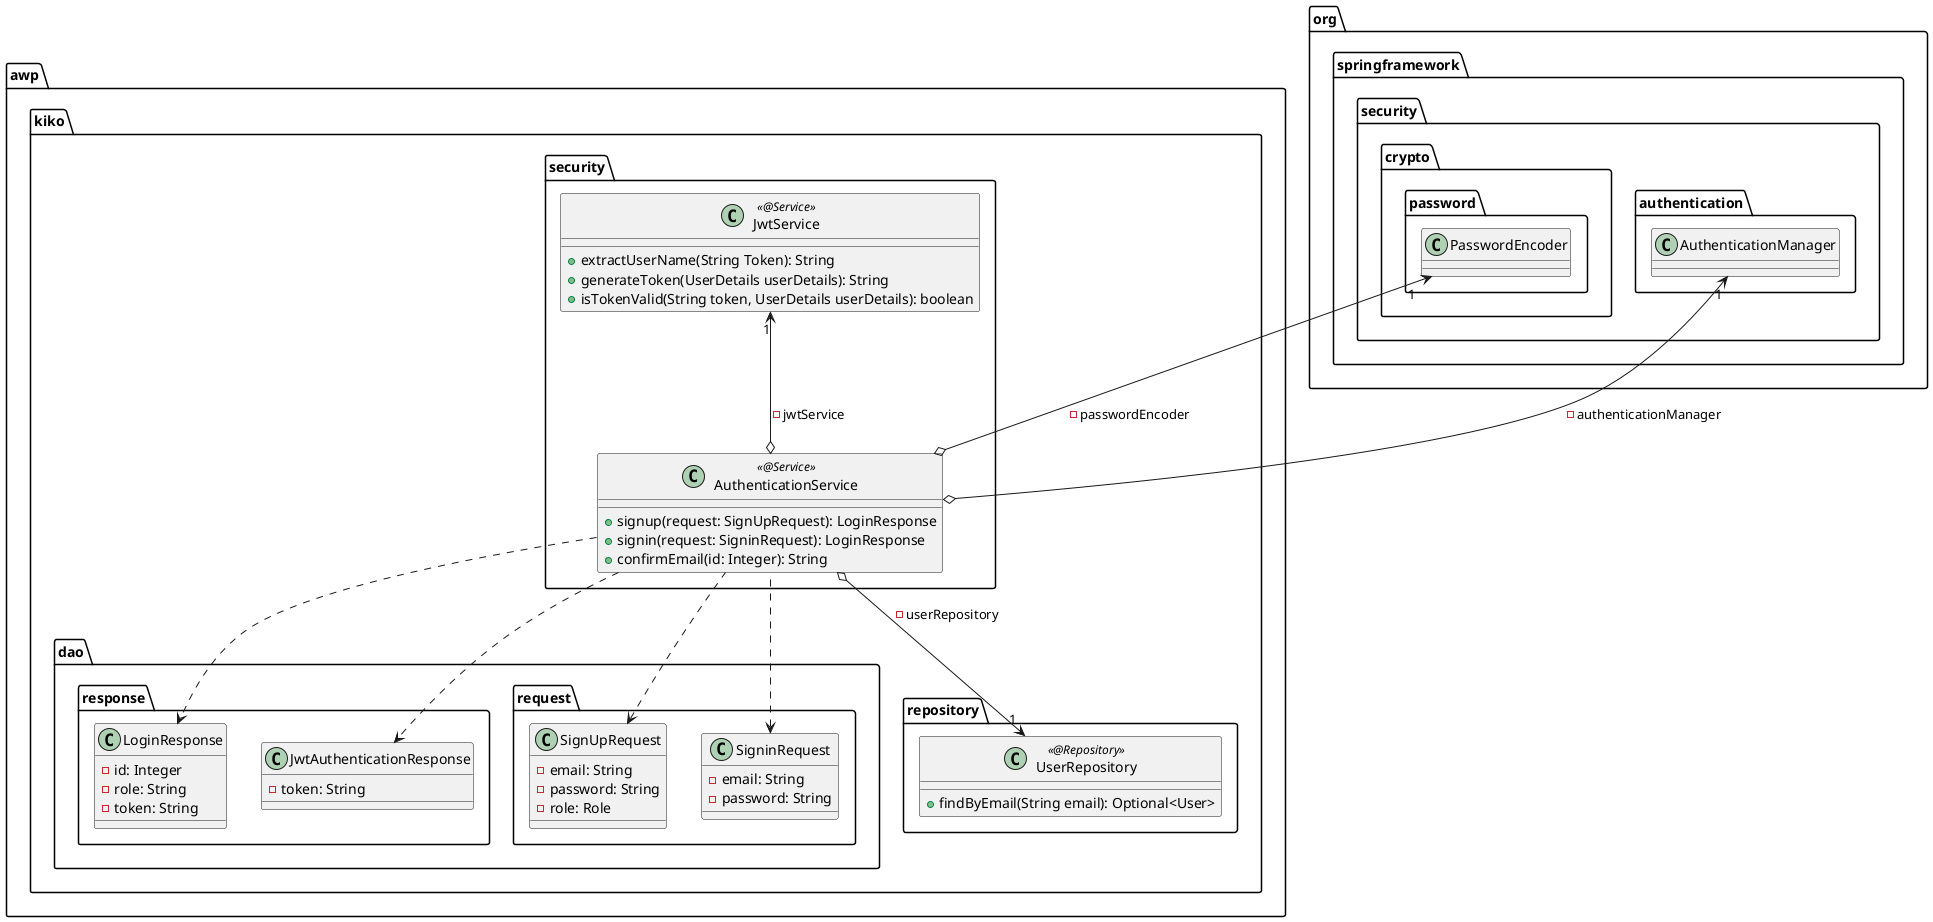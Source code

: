 @startuml AuthenticationService

package awp.kiko.security {
    class AuthenticationService <<@Service>> {
        + signup(request: SignUpRequest): LoginResponse
        + signin(request: SigninRequest): LoginResponse
        + confirmEmail(id: Integer): String
    }

    class JwtService <<@Service>> {
        + extractUserName(String Token): String
        + generateToken(UserDetails userDetails): String
        + isTokenValid(String token, UserDetails userDetails): boolean
    }
}

package awp.kiko.dao.request {
    class SignUpRequest {
        - email: String
        - password: String
        - role: Role
    }

    class SigninRequest {
        - email: String
        - password: String
    }
}

package awp.kiko.dao.response {
    class LoginResponse {
        - id: Integer
        - role: String
        - token: String
    }

    class JwtAuthenticationResponse {
        - token: String
    }
}

package awp.kiko.repository {
    class UserRepository <<@Repository>> {
        + findByEmail(String email): Optional<User>
    }
}

package org.springframework.security {
    package crypto.password {
        class PasswordEncoder {
        }
    }
    package authentication {
        class AuthenticationManager {

        }
    }
}

AuthenticationService o-down-> "1" UserRepository: - userRepository
AuthenticationService o-up-> "1" PasswordEncoder: - passwordEncoder
AuthenticationService o-up-> "1" JwtService: - jwtService
AuthenticationService o-up-> "1" AuthenticationManager: - authenticationManager
AuthenticationService .left.> SignUpRequest
AuthenticationService .left.> SigninRequest
AuthenticationService ..> JwtAuthenticationResponse
AuthenticationService ..> LoginResponse


@enduml